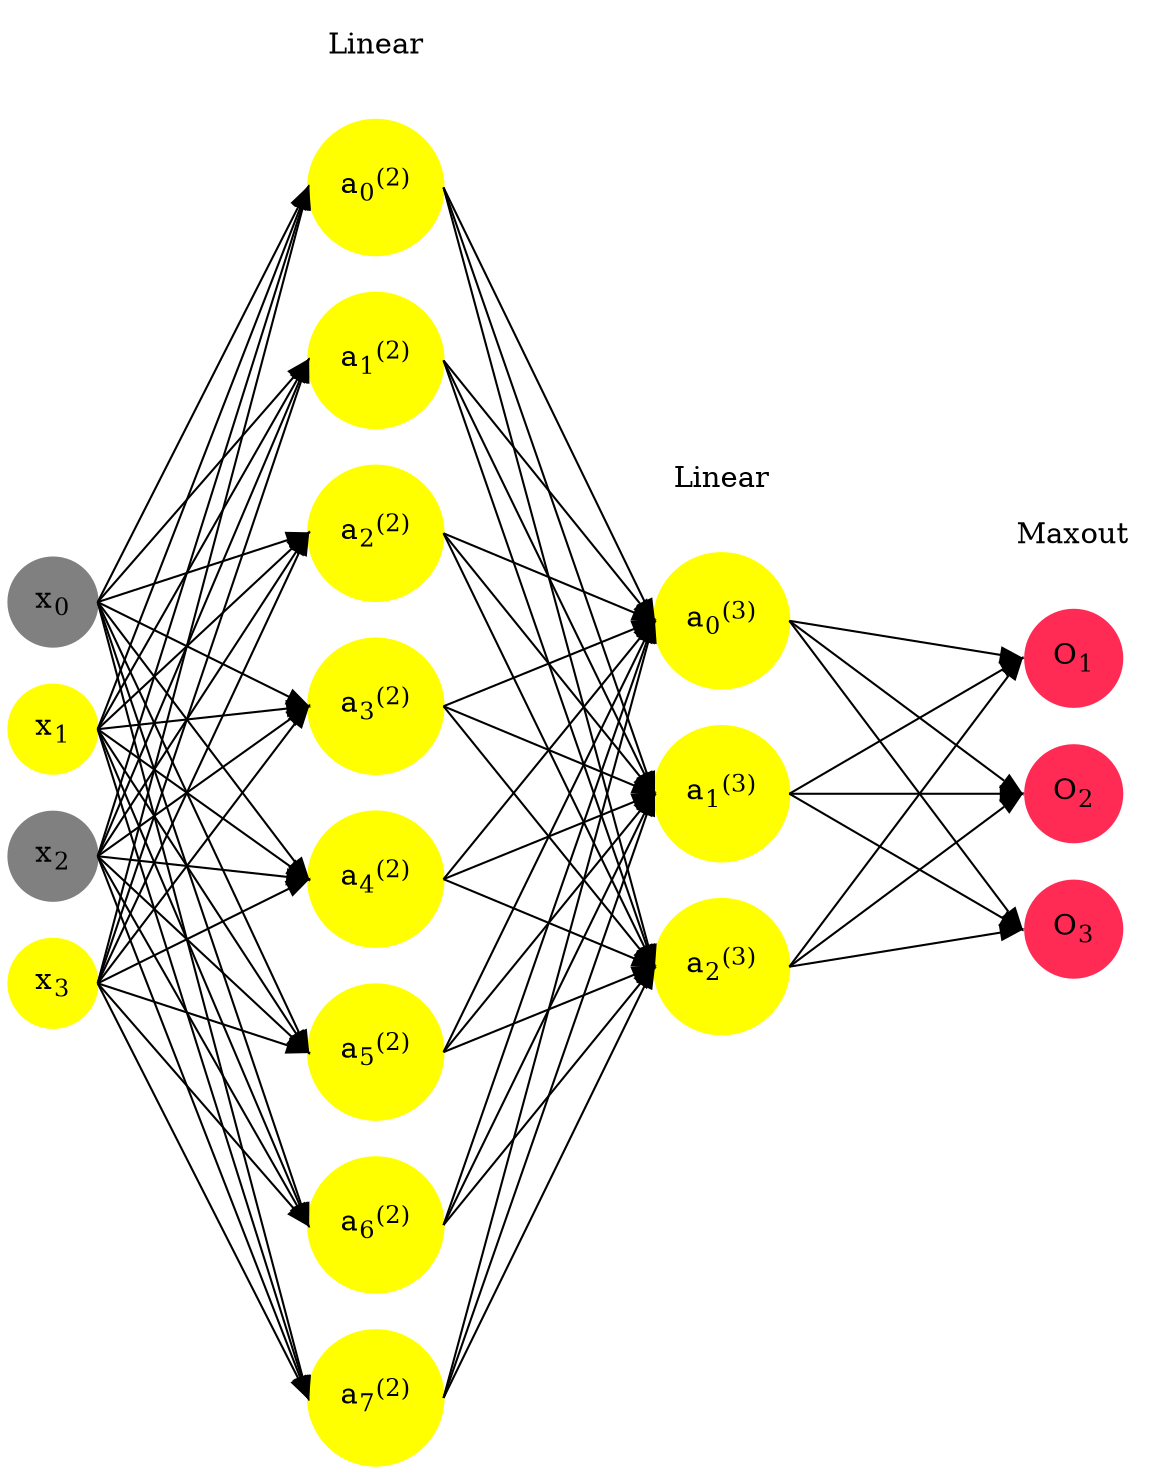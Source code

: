 digraph G {
	rankdir = LR;
	splines=false;
	edge[style=invis];
	ranksep= 1.4;
	{
	node [shape=circle, color="0.1667, 0.0, 0.5", style=filled, fillcolor="0.1667, 0.0, 0.5"];
	x0 [label=<x<sub>0</sub>>];
	}
	{
	node [shape=circle, color="0.1667, 1.0, 1.0", style=filled, fillcolor="0.1667, 1.0, 1.0"];
	x1 [label=<x<sub>1</sub>>];
	}
	{
	node [shape=circle, color="0.1667, 0.0, 0.5", style=filled, fillcolor="0.1667, 0.0, 0.5"];
	x2 [label=<x<sub>2</sub>>];
	}
	{
	node [shape=circle, color="0.1667, 1.0, 1.0", style=filled, fillcolor="0.1667, 1.0, 1.0"];
	x3 [label=<x<sub>3</sub>>];
	}
	{
	node [shape=circle, color="0.1667, 19184212844999319552.000000, 9592106422499659776.000000", style=filled, fillcolor="0.1667, 19184212844999319552.000000, 9592106422499659776.000000"];
	a02 [label=<a<sub>0</sub><sup>(2)</sup>>];
	}
	{
	node [shape=circle, color="0.1667, 27383582711458889728.000000, 13691791355729444864.000000", style=filled, fillcolor="0.1667, 27383582711458889728.000000, 13691791355729444864.000000"];
	a12 [label=<a<sub>1</sub><sup>(2)</sup>>];
	}
	{
	node [shape=circle, color="0.1667, 60482413553588142080.000000, 30241206776794071040.000000", style=filled, fillcolor="0.1667, 60482413553588142080.000000, 30241206776794071040.000000"];
	a22 [label=<a<sub>2</sub><sup>(2)</sup>>];
	}
	{
	node [shape=circle, color="0.1667, 22140608962365259776.000000, 11070304481182629888.000000", style=filled, fillcolor="0.1667, 22140608962365259776.000000, 11070304481182629888.000000"];
	a32 [label=<a<sub>3</sub><sup>(2)</sup>>];
	}
	{
	node [shape=circle, color="0.1667, 143761017701158567936.000000, 71880508850579283968.000000", style=filled, fillcolor="0.1667, 143761017701158567936.000000, 71880508850579283968.000000"];
	a42 [label=<a<sub>4</sub><sup>(2)</sup>>];
	}
	{
	node [shape=circle, color="0.1667, 51892667399047938048.000000, 25946333699523969024.000000", style=filled, fillcolor="0.1667, 51892667399047938048.000000, 25946333699523969024.000000"];
	a52 [label=<a<sub>5</sub><sup>(2)</sup>>];
	}
	{
	node [shape=circle, color="0.1667, 5983934814302380032.000000, 2991967407151190016.000000", style=filled, fillcolor="0.1667, 5983934814302380032.000000, 2991967407151190016.000000"];
	a62 [label=<a<sub>6</sub><sup>(2)</sup>>];
	}
	{
	node [shape=circle, color="0.1667, 334497375019378933760.000000, 167248687509689466880.000000", style=filled, fillcolor="0.1667, 334497375019378933760.000000, 167248687509689466880.000000"];
	a72 [label=<a<sub>7</sub><sup>(2)</sup>>];
	}
	{
	node [shape=circle, color="0.1667, 17958177357734800161060285724890637533184.000000, 8979088678867400080530142862445318766592.000000", style=filled, fillcolor="0.1667, 17958177357734800161060285724890637533184.000000, 8979088678867400080530142862445318766592.000000"];
	a03 [label=<a<sub>0</sub><sup>(3)</sup>>];
	}
	{
	node [shape=circle, color="0.1667, 79197959521018474489500255140436930199552.000000, 39598979760509237244750127570218465099776.000000", style=filled, fillcolor="0.1667, 79197959521018474489500255140436930199552.000000, 39598979760509237244750127570218465099776.000000"];
	a13 [label=<a<sub>1</sub><sup>(3)</sup>>];
	}
	{
	node [shape=circle, color="0.1667, 51820947524458464798876902350017481670656.000000, 25910473762229232399438451175008740835328.000000", style=filled, fillcolor="0.1667, 51820947524458464798876902350017481670656.000000, 25910473762229232399438451175008740835328.000000"];
	a23 [label=<a<sub>2</sub><sup>(3)</sup>>];
	}
	{
	node [shape=circle, color="0.9667, 0.83, 1.0", style=filled, fillcolor="0.9667, 0.83, 1.0"];
	O1 [label=<O<sub>1</sub>>];
	}
	{
	node [shape=circle, color="0.9667, 0.83, 1.0", style=filled, fillcolor="0.9667, 0.83, 1.0"];
	O2 [label=<O<sub>2</sub>>];
	}
	{
	node [shape=circle, color="0.9667, 0.83, 1.0", style=filled, fillcolor="0.9667, 0.83, 1.0"];
	O3 [label=<O<sub>3</sub>>];
	}
	{
	rank=same;
	x0->x1->x2->x3;
	}
	{
	rank=same;
	a02->a12->a22->a32->a42->a52->a62->a72;
	}
	{
	rank=same;
	a03->a13->a23;
	}
	{
	rank=same;
	O1->O2->O3;
	}
	l1 [shape=plaintext,label="Linear"];
	l1->a02;
	{rank=same; l1;a02};
	l2 [shape=plaintext,label="Linear"];
	l2->a03;
	{rank=same; l2;a03};
	l3 [shape=plaintext,label="Maxout"];
	l3->O1;
	{rank=same; l3;O1};
edge[style=solid, tailport=e, headport=w];
	{x0;x1;x2;x3} -> {a02;a12;a22;a32;a42;a52;a62;a72};
	{a02;a12;a22;a32;a42;a52;a62;a72} -> {a03;a13;a23};
	{a03;a13;a23} -> {O1,O2,O3};
}